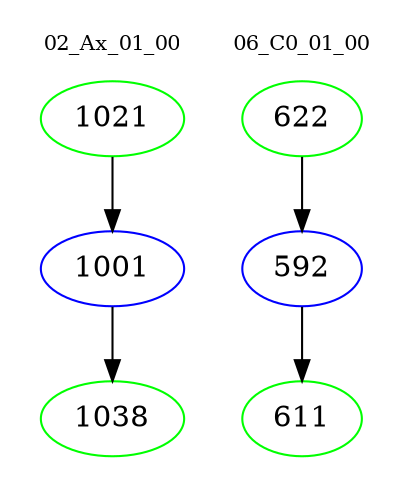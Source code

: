 digraph{
subgraph cluster_0 {
color = white
label = "02_Ax_01_00";
fontsize=10;
T0_1021 [label="1021", color="green"]
T0_1021 -> T0_1001 [color="black"]
T0_1001 [label="1001", color="blue"]
T0_1001 -> T0_1038 [color="black"]
T0_1038 [label="1038", color="green"]
}
subgraph cluster_1 {
color = white
label = "06_C0_01_00";
fontsize=10;
T1_622 [label="622", color="green"]
T1_622 -> T1_592 [color="black"]
T1_592 [label="592", color="blue"]
T1_592 -> T1_611 [color="black"]
T1_611 [label="611", color="green"]
}
}
